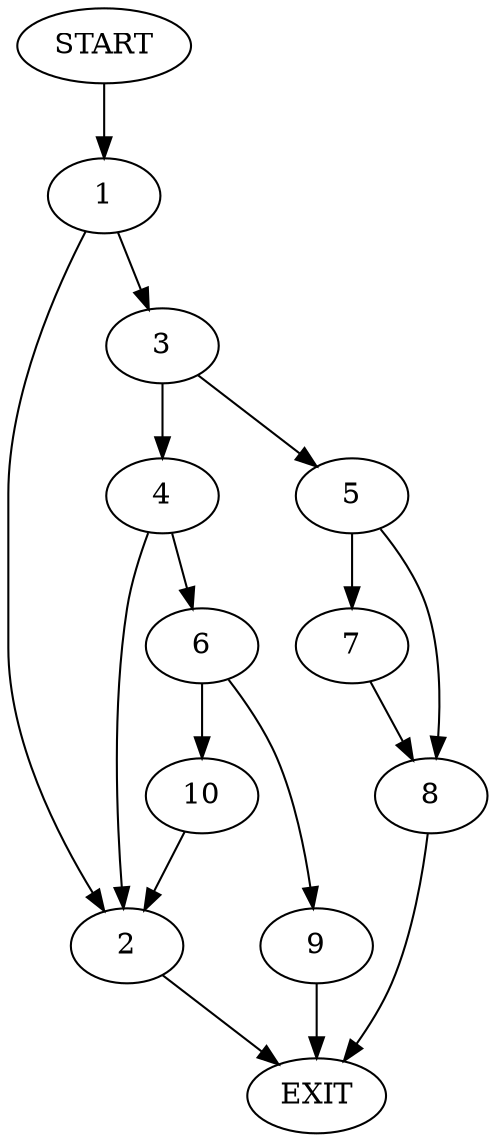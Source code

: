 digraph {
0 [label="START"]
11 [label="EXIT"]
0 -> 1
1 -> 2
1 -> 3
2 -> 11
3 -> 4
3 -> 5
4 -> 6
4 -> 2
5 -> 7
5 -> 8
7 -> 8
8 -> 11
6 -> 9
6 -> 10
9 -> 11
10 -> 2
}
